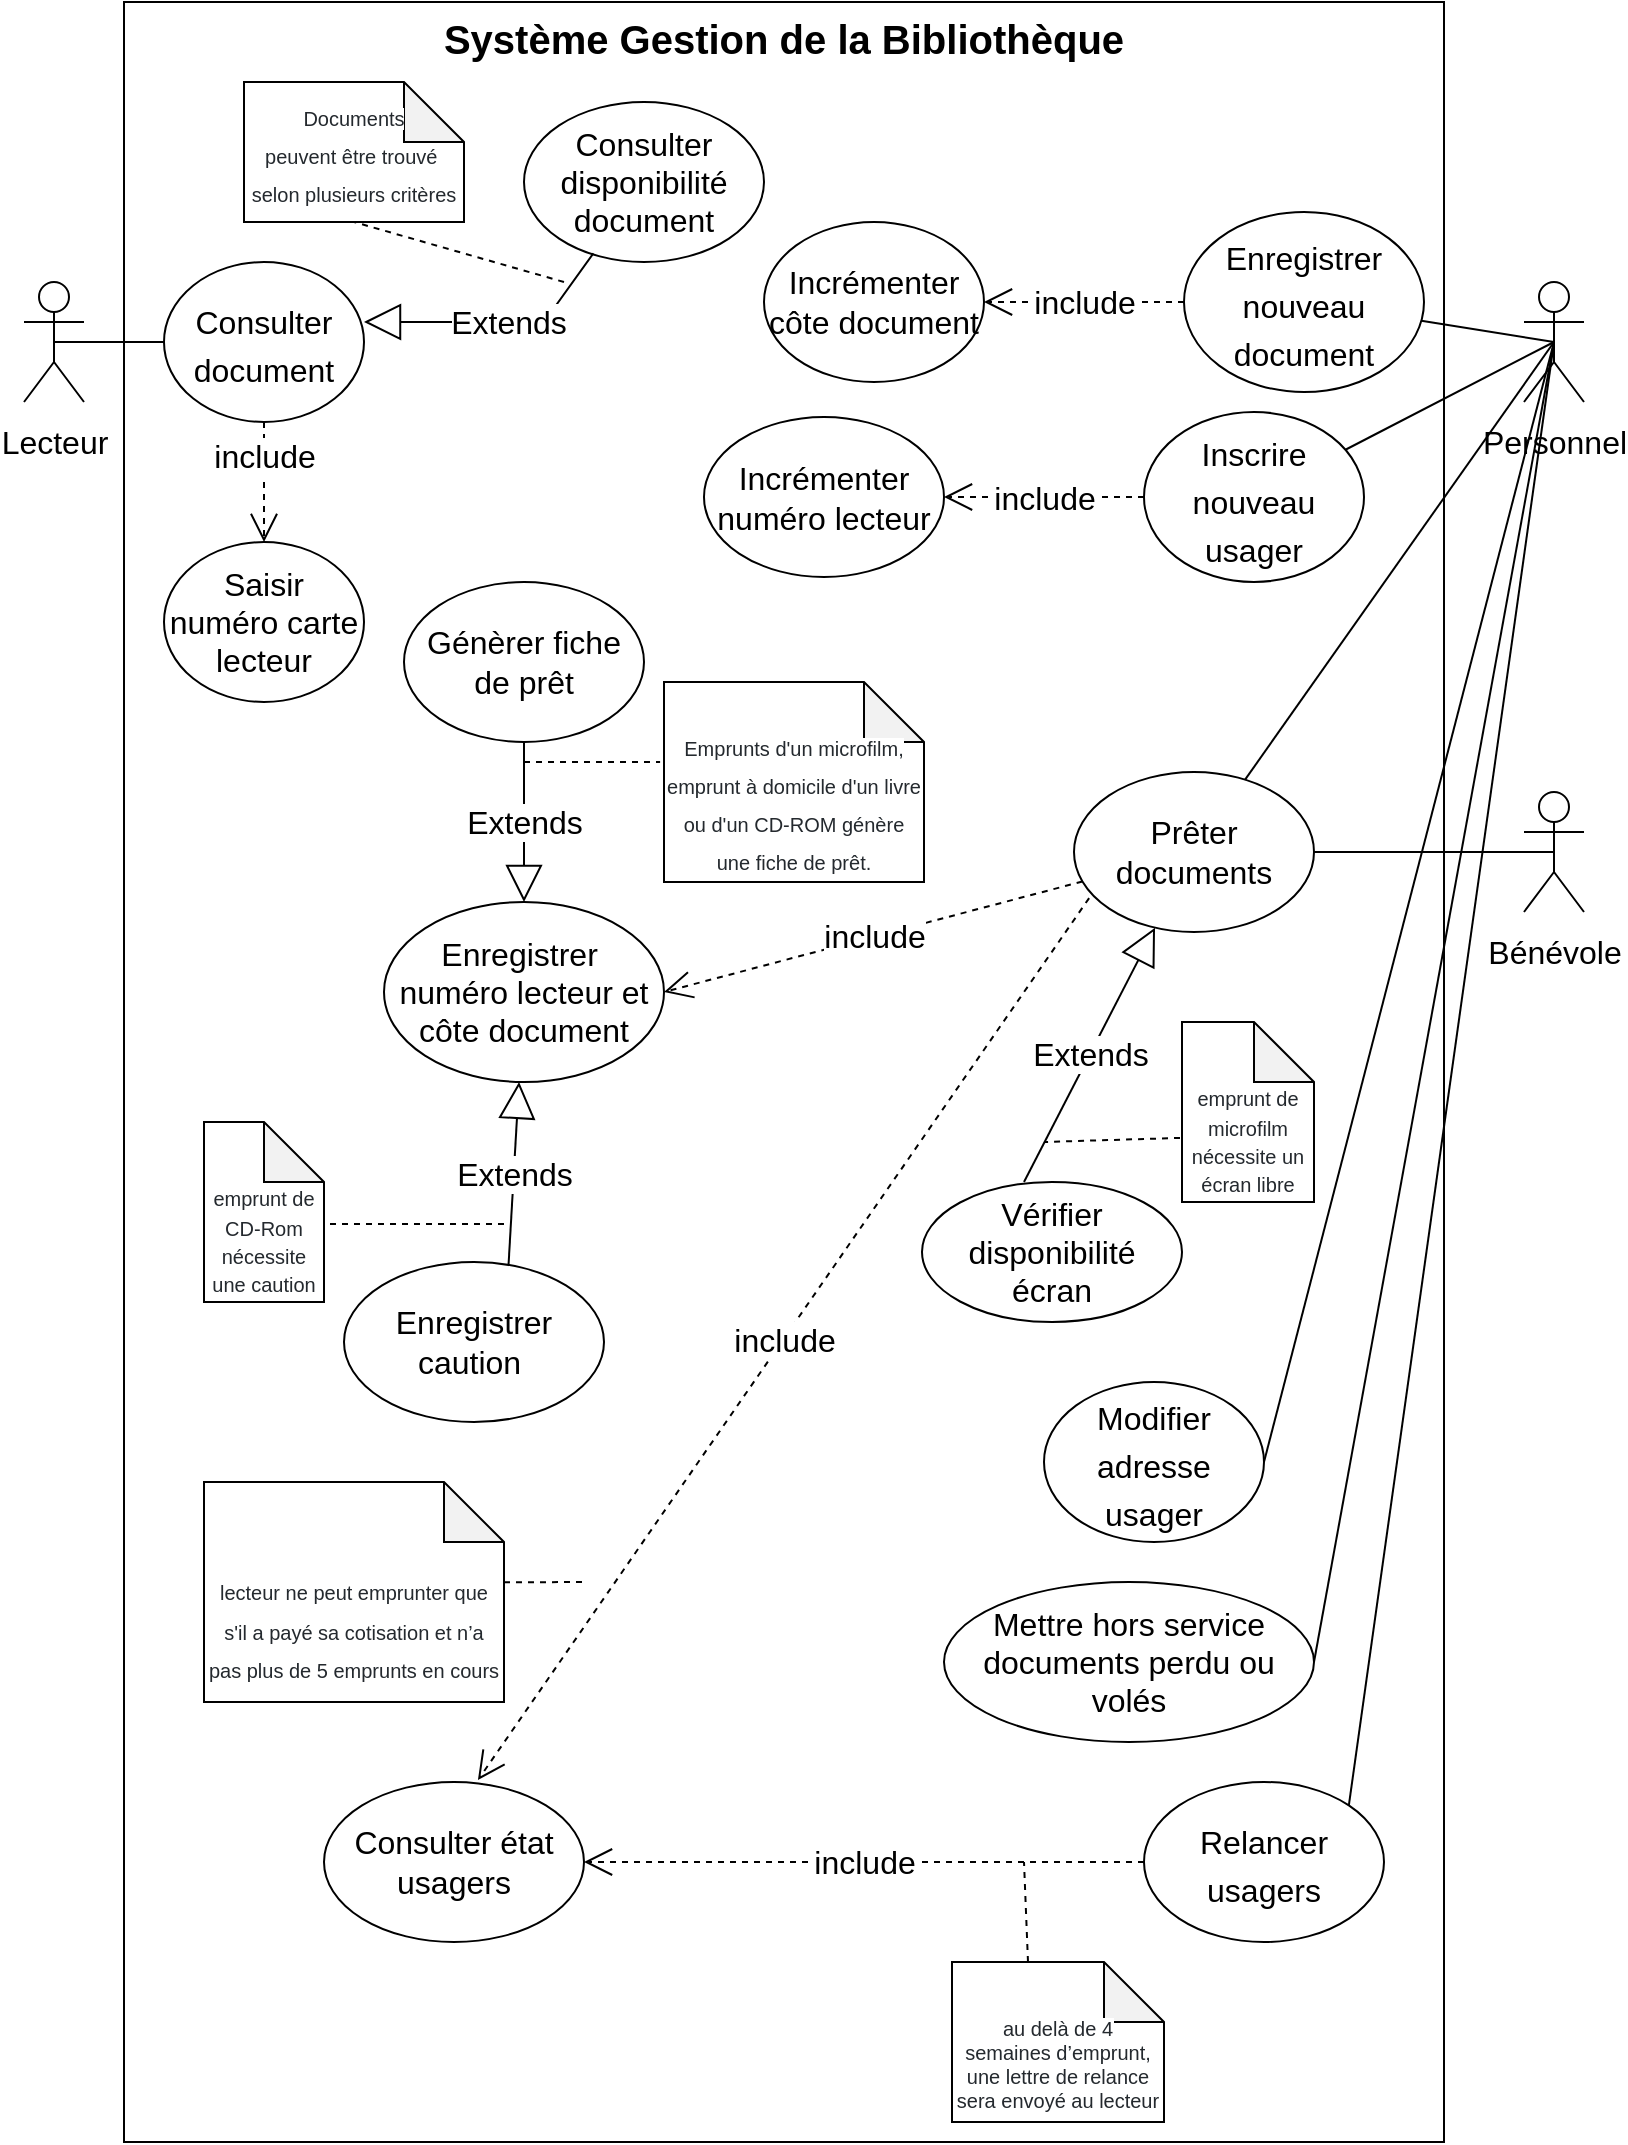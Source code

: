 <mxfile version="15.9.6" type="device"><diagram id="OHpG6m8NHWCoJrdF1ptG" name="Page-1"><mxGraphModel dx="1895" dy="1065" grid="1" gridSize="10" guides="1" tooltips="1" connect="1" arrows="1" fold="1" page="1" pageScale="1" pageWidth="827" pageHeight="1169" math="0" shadow="0"><root><mxCell id="0"/><mxCell id="1" parent="0"/><mxCell id="3H69x3JlhHG_i3iZv9lx-1" value="Système Gestion de la Bibliothèque" style="whiteSpace=wrap;html=1;verticalAlign=top;fontStyle=1;fontSize=20;" parent="1" vertex="1"><mxGeometry x="70" y="20" width="660" height="1070" as="geometry"/></mxCell><mxCell id="3H69x3JlhHG_i3iZv9lx-2" value="&lt;font style=&quot;font-size: 16px&quot;&gt;Lecteur&lt;/font&gt;" style="shape=umlActor;verticalLabelPosition=bottom;verticalAlign=top;html=1;outlineConnect=0;fontSize=20;" parent="1" vertex="1"><mxGeometry x="20" y="160" width="30" height="60" as="geometry"/></mxCell><mxCell id="3H69x3JlhHG_i3iZv9lx-3" value="&lt;span style=&quot;font-size: 16px&quot;&gt;Personnel&lt;/span&gt;" style="shape=umlActor;verticalLabelPosition=bottom;verticalAlign=top;html=1;outlineConnect=0;fontSize=20;" parent="1" vertex="1"><mxGeometry x="770" y="160" width="30" height="60" as="geometry"/></mxCell><mxCell id="3H69x3JlhHG_i3iZv9lx-4" value="&lt;font style=&quot;font-size: 16px&quot;&gt;Bénévole&lt;/font&gt;" style="shape=umlActor;verticalLabelPosition=bottom;verticalAlign=top;html=1;outlineConnect=0;fontSize=20;" parent="1" vertex="1"><mxGeometry x="770" y="415" width="30" height="60" as="geometry"/></mxCell><mxCell id="3H69x3JlhHG_i3iZv9lx-5" value="&lt;font style=&quot;font-size: 16px&quot;&gt;Consulter document&lt;/font&gt;" style="ellipse;whiteSpace=wrap;html=1;fontSize=20;" parent="1" vertex="1"><mxGeometry x="90" y="150" width="100" height="80" as="geometry"/></mxCell><mxCell id="3H69x3JlhHG_i3iZv9lx-7" value="&lt;font style=&quot;font-size: 16px&quot;&gt;Enregistrer nouveau document&lt;/font&gt;" style="ellipse;whiteSpace=wrap;html=1;fontSize=20;" parent="1" vertex="1"><mxGeometry x="600" y="125" width="120" height="90" as="geometry"/></mxCell><mxCell id="3H69x3JlhHG_i3iZv9lx-8" value="&lt;font style=&quot;font-size: 16px&quot;&gt;Inscrire &lt;br&gt;nouveau usager&lt;/font&gt;" style="ellipse;whiteSpace=wrap;html=1;fontSize=20;" parent="1" vertex="1"><mxGeometry x="580" y="225" width="110" height="85" as="geometry"/></mxCell><mxCell id="3H69x3JlhHG_i3iZv9lx-9" value="&lt;font style=&quot;font-size: 16px&quot;&gt;Modifier adresse usager&lt;/font&gt;" style="ellipse;whiteSpace=wrap;html=1;fontSize=20;" parent="1" vertex="1"><mxGeometry x="530" y="710" width="110" height="80" as="geometry"/></mxCell><mxCell id="3H69x3JlhHG_i3iZv9lx-10" value="&lt;font style=&quot;font-size: 16px&quot;&gt;Relancer usagers&lt;/font&gt;" style="ellipse;whiteSpace=wrap;html=1;fontSize=20;" parent="1" vertex="1"><mxGeometry x="580" y="910" width="120" height="80" as="geometry"/></mxCell><mxCell id="3H69x3JlhHG_i3iZv9lx-20" value="" style="endArrow=none;html=1;rounded=0;fontSize=20;entryX=0.5;entryY=0.5;entryDx=0;entryDy=0;entryPerimeter=0;" parent="1" source="3H69x3JlhHG_i3iZv9lx-7" target="3H69x3JlhHG_i3iZv9lx-3" edge="1"><mxGeometry width="50" height="50" relative="1" as="geometry"><mxPoint x="390" y="400" as="sourcePoint"/><mxPoint x="440" y="350" as="targetPoint"/></mxGeometry></mxCell><mxCell id="3H69x3JlhHG_i3iZv9lx-21" value="" style="endArrow=none;html=1;rounded=0;fontSize=20;exitX=0.5;exitY=0.5;exitDx=0;exitDy=0;exitPerimeter=0;" parent="1" source="3H69x3JlhHG_i3iZv9lx-3" target="3H69x3JlhHG_i3iZv9lx-8" edge="1"><mxGeometry width="50" height="50" relative="1" as="geometry"><mxPoint x="390" y="400" as="sourcePoint"/><mxPoint x="440" y="350" as="targetPoint"/></mxGeometry></mxCell><mxCell id="NGhZcJiRvI4xOklrxy-l-1" value="" style="endArrow=none;html=1;rounded=0;exitX=1;exitY=0.5;exitDx=0;exitDy=0;entryX=0.5;entryY=0.5;entryDx=0;entryDy=0;entryPerimeter=0;" parent="1" source="3H69x3JlhHG_i3iZv9lx-9" target="3H69x3JlhHG_i3iZv9lx-3" edge="1"><mxGeometry width="50" height="50" relative="1" as="geometry"><mxPoint x="390" y="440" as="sourcePoint"/><mxPoint x="695" y="190" as="targetPoint"/></mxGeometry></mxCell><mxCell id="NGhZcJiRvI4xOklrxy-l-3" value="&lt;div&gt;&lt;font style=&quot;font-size: 16px&quot;&gt;Prêter documents&lt;/font&gt;&lt;/div&gt;" style="ellipse;whiteSpace=wrap;html=1;" parent="1" vertex="1"><mxGeometry x="545" y="405" width="120" height="80" as="geometry"/></mxCell><mxCell id="NGhZcJiRvI4xOklrxy-l-4" value="" style="endArrow=none;html=1;rounded=0;fontSize=20;entryX=0.5;entryY=0.5;entryDx=0;entryDy=0;entryPerimeter=0;" parent="1" source="NGhZcJiRvI4xOklrxy-l-3" target="3H69x3JlhHG_i3iZv9lx-4" edge="1"><mxGeometry width="50" height="50" relative="1" as="geometry"><mxPoint x="390" y="560" as="sourcePoint"/><mxPoint x="440" y="510" as="targetPoint"/></mxGeometry></mxCell><mxCell id="NGhZcJiRvI4xOklrxy-l-9" value="Mettre hors service documents perdu ou volés" style="ellipse;whiteSpace=wrap;html=1;fontSize=16;" parent="1" vertex="1"><mxGeometry x="480" y="810" width="185" height="80" as="geometry"/></mxCell><mxCell id="NGhZcJiRvI4xOklrxy-l-10" value="" style="endArrow=none;html=1;rounded=0;fontSize=16;exitX=1;exitY=0.5;exitDx=0;exitDy=0;entryX=0.5;entryY=0.5;entryDx=0;entryDy=0;entryPerimeter=0;" parent="1" source="NGhZcJiRvI4xOklrxy-l-9" target="3H69x3JlhHG_i3iZv9lx-3" edge="1"><mxGeometry width="50" height="50" relative="1" as="geometry"><mxPoint x="390" y="610" as="sourcePoint"/><mxPoint x="440" y="560" as="targetPoint"/></mxGeometry></mxCell><mxCell id="NGhZcJiRvI4xOklrxy-l-11" value="Consulter état usagers" style="ellipse;whiteSpace=wrap;html=1;fontSize=16;" parent="1" vertex="1"><mxGeometry x="170" y="910" width="130" height="80" as="geometry"/></mxCell><mxCell id="NGhZcJiRvI4xOklrxy-l-13" value="" style="endArrow=none;html=1;rounded=0;fontSize=16;entryX=0.5;entryY=0.5;entryDx=0;entryDy=0;entryPerimeter=0;" parent="1" source="NGhZcJiRvI4xOklrxy-l-3" target="3H69x3JlhHG_i3iZv9lx-3" edge="1"><mxGeometry width="50" height="50" relative="1" as="geometry"><mxPoint x="390" y="490" as="sourcePoint"/><mxPoint x="440" y="440" as="targetPoint"/></mxGeometry></mxCell><mxCell id="NGhZcJiRvI4xOklrxy-l-14" value="" style="endArrow=none;html=1;rounded=0;fontSize=16;exitX=1;exitY=0;exitDx=0;exitDy=0;entryX=0.5;entryY=0.5;entryDx=0;entryDy=0;entryPerimeter=0;" parent="1" source="3H69x3JlhHG_i3iZv9lx-10" target="3H69x3JlhHG_i3iZv9lx-3" edge="1"><mxGeometry width="50" height="50" relative="1" as="geometry"><mxPoint x="390" y="650" as="sourcePoint"/><mxPoint x="440" y="600" as="targetPoint"/></mxGeometry></mxCell><mxCell id="NGhZcJiRvI4xOklrxy-l-18" value="" style="endArrow=none;html=1;rounded=0;fontSize=16;exitX=0.5;exitY=0.5;exitDx=0;exitDy=0;exitPerimeter=0;" parent="1" source="3H69x3JlhHG_i3iZv9lx-2" target="3H69x3JlhHG_i3iZv9lx-5" edge="1"><mxGeometry width="50" height="50" relative="1" as="geometry"><mxPoint x="390" y="530" as="sourcePoint"/><mxPoint x="185" y="200" as="targetPoint"/></mxGeometry></mxCell><mxCell id="NGhZcJiRvI4xOklrxy-l-19" value="include" style="endArrow=open;endSize=12;dashed=1;html=1;rounded=0;fontSize=16;exitX=0;exitY=0.5;exitDx=0;exitDy=0;" parent="1" source="3H69x3JlhHG_i3iZv9lx-10" target="NGhZcJiRvI4xOklrxy-l-11" edge="1"><mxGeometry width="160" relative="1" as="geometry"><mxPoint x="330" y="660" as="sourcePoint"/><mxPoint x="490" y="660" as="targetPoint"/></mxGeometry></mxCell><mxCell id="NGhZcJiRvI4xOklrxy-l-21" value="include" style="endArrow=open;endSize=12;dashed=1;html=1;rounded=0;fontSize=16;entryX=1;entryY=0.5;entryDx=0;entryDy=0;" parent="1" source="NGhZcJiRvI4xOklrxy-l-3" target="Zi7x6dvABiTGBooc9wCr-1" edge="1"><mxGeometry width="160" relative="1" as="geometry"><mxPoint x="330" y="480" as="sourcePoint"/><mxPoint x="310" y="515" as="targetPoint"/></mxGeometry></mxCell><mxCell id="Zi7x6dvABiTGBooc9wCr-1" value="Enregistrer&amp;nbsp; numéro lecteur et côte document" style="ellipse;whiteSpace=wrap;html=1;fontSize=16;" parent="1" vertex="1"><mxGeometry x="200" y="470" width="140" height="90" as="geometry"/></mxCell><mxCell id="Zi7x6dvABiTGBooc9wCr-4" value="Enregistrer caution&amp;nbsp;" style="ellipse;whiteSpace=wrap;html=1;fontSize=16;" parent="1" vertex="1"><mxGeometry x="180" y="650" width="130" height="80" as="geometry"/></mxCell><mxCell id="Zi7x6dvABiTGBooc9wCr-5" value="Vérifier disponibilité &lt;br&gt;écran" style="ellipse;whiteSpace=wrap;html=1;fontSize=16;" parent="1" vertex="1"><mxGeometry x="469" y="610" width="130" height="70" as="geometry"/></mxCell><mxCell id="Zi7x6dvABiTGBooc9wCr-6" value="Extends" style="endArrow=block;endSize=16;endFill=0;html=1;rounded=0;fontSize=16;" parent="1" target="NGhZcJiRvI4xOklrxy-l-3" edge="1"><mxGeometry width="160" relative="1" as="geometry"><mxPoint x="520" y="610" as="sourcePoint"/><mxPoint x="490" y="560" as="targetPoint"/></mxGeometry></mxCell><mxCell id="Zi7x6dvABiTGBooc9wCr-7" value="Extends" style="endArrow=block;endSize=16;endFill=0;html=1;rounded=0;fontSize=16;exitX=0.633;exitY=0.013;exitDx=0;exitDy=0;exitPerimeter=0;" parent="1" source="Zi7x6dvABiTGBooc9wCr-4" target="Zi7x6dvABiTGBooc9wCr-1" edge="1"><mxGeometry width="160" relative="1" as="geometry"><mxPoint x="330" y="700" as="sourcePoint"/><mxPoint x="223.75" y="545" as="targetPoint"/></mxGeometry></mxCell><mxCell id="xHaf1AJgSzIiyrLwRIEP-1" value="&lt;font style=&quot;font-size: 10px&quot;&gt;&amp;nbsp;&lt;br&gt;&lt;span style=&quot;color: rgb(36 , 41 , 46) ; font-family: , &amp;#34;blinkmacsystemfont&amp;#34; , &amp;#34;segoe ui&amp;#34; , &amp;#34;helvetica&amp;#34; , &amp;#34;arial&amp;#34; , sans-serif , &amp;#34;apple color emoji&amp;#34; , &amp;#34;segoe ui emoji&amp;#34; ; text-align: left ; background-color: rgb(255 , 255 , 255)&quot;&gt;&lt;font style=&quot;font-size: 10px&quot;&gt;&lt;br&gt;emprunt de CD-Rom nécessite une caution&lt;/font&gt;&lt;/span&gt;&lt;/font&gt;" style="shape=note;whiteSpace=wrap;html=1;backgroundOutline=1;darkOpacity=0.05;" parent="1" vertex="1"><mxGeometry x="110" y="580" width="60" height="90" as="geometry"/></mxCell><mxCell id="xHaf1AJgSzIiyrLwRIEP-2" value="" style="endArrow=none;dashed=1;html=1;rounded=0;fontSize=12;entryX=1.017;entryY=0.567;entryDx=0;entryDy=0;entryPerimeter=0;" parent="1" target="xHaf1AJgSzIiyrLwRIEP-1" edge="1"><mxGeometry width="50" height="50" relative="1" as="geometry"><mxPoint x="260" y="631" as="sourcePoint"/><mxPoint x="220" y="575" as="targetPoint"/></mxGeometry></mxCell><mxCell id="xHaf1AJgSzIiyrLwRIEP-3" value="&lt;span style=&quot;color: rgb(36 , 41 , 46) ; font-family: , &amp;#34;blinkmacsystemfont&amp;#34; , &amp;#34;segoe ui&amp;#34; , &amp;#34;helvetica&amp;#34; , &amp;#34;arial&amp;#34; , sans-serif , &amp;#34;apple color emoji&amp;#34; , &amp;#34;segoe ui emoji&amp;#34; ; text-align: left ; background-color: rgb(255 , 255 , 255)&quot;&gt;&lt;font style=&quot;font-size: 10px&quot;&gt;&lt;br&gt;&lt;br&gt;emprunt de microfilm nécessite un écran libre&lt;/font&gt;&lt;/span&gt;" style="shape=note;whiteSpace=wrap;html=1;backgroundOutline=1;darkOpacity=0.05;fontSize=12;" parent="1" vertex="1"><mxGeometry x="599" y="530" width="66" height="90" as="geometry"/></mxCell><mxCell id="xHaf1AJgSzIiyrLwRIEP-4" value="" style="endArrow=none;dashed=1;html=1;rounded=0;fontSize=10;exitX=-0.015;exitY=0.644;exitDx=0;exitDy=0;exitPerimeter=0;" parent="1" source="xHaf1AJgSzIiyrLwRIEP-3" edge="1"><mxGeometry width="50" height="50" relative="1" as="geometry"><mxPoint x="390" y="460" as="sourcePoint"/><mxPoint x="530" y="590" as="targetPoint"/></mxGeometry></mxCell><mxCell id="xHaf1AJgSzIiyrLwRIEP-6" value="&lt;font style=&quot;font-size: 16px&quot;&gt;Incrémenter côte document&lt;/font&gt;" style="ellipse;whiteSpace=wrap;html=1;fontSize=10;" parent="1" vertex="1"><mxGeometry x="390" y="130" width="110" height="80" as="geometry"/></mxCell><mxCell id="xHaf1AJgSzIiyrLwRIEP-7" value="include" style="endArrow=open;endSize=12;dashed=1;html=1;rounded=0;fontSize=16;entryX=1;entryY=0.5;entryDx=0;entryDy=0;" parent="1" source="3H69x3JlhHG_i3iZv9lx-7" target="xHaf1AJgSzIiyrLwRIEP-6" edge="1"><mxGeometry width="160" relative="1" as="geometry"><mxPoint x="330" y="420" as="sourcePoint"/><mxPoint x="490" y="420" as="targetPoint"/></mxGeometry></mxCell><mxCell id="xHaf1AJgSzIiyrLwRIEP-8" value="&lt;font style=&quot;font-size: 16px&quot;&gt;Incrémenter numéro lecteur&lt;/font&gt;" style="ellipse;whiteSpace=wrap;html=1;fontSize=10;" parent="1" vertex="1"><mxGeometry x="360" y="227.5" width="120" height="80" as="geometry"/></mxCell><mxCell id="xHaf1AJgSzIiyrLwRIEP-10" value="include" style="endArrow=open;endSize=12;dashed=1;html=1;rounded=0;fontSize=16;exitX=0;exitY=0.5;exitDx=0;exitDy=0;entryX=1;entryY=0.5;entryDx=0;entryDy=0;" parent="1" source="3H69x3JlhHG_i3iZv9lx-8" target="xHaf1AJgSzIiyrLwRIEP-8" edge="1"><mxGeometry width="160" relative="1" as="geometry"><mxPoint x="330" y="420" as="sourcePoint"/><mxPoint x="490" y="420" as="targetPoint"/></mxGeometry></mxCell><mxCell id="xHaf1AJgSzIiyrLwRIEP-13" value="include" style="endArrow=open;endSize=12;dashed=1;html=1;rounded=0;fontSize=16;entryX=0.592;entryY=-0.012;entryDx=0;entryDy=0;exitX=0.063;exitY=0.788;exitDx=0;exitDy=0;entryPerimeter=0;exitPerimeter=0;" parent="1" source="NGhZcJiRvI4xOklrxy-l-3" target="NGhZcJiRvI4xOklrxy-l-11" edge="1"><mxGeometry width="160" relative="1" as="geometry"><mxPoint x="330" y="570" as="sourcePoint"/><mxPoint x="490" y="570" as="targetPoint"/></mxGeometry></mxCell><mxCell id="xHaf1AJgSzIiyrLwRIEP-14" value="&lt;p&gt;&lt;span style=&quot;background-color: rgb(255 , 255 , 255) ; color: rgb(36 , 41 , 46) ; font-size: 10px ; text-align: left&quot;&gt;&lt;br&gt;&lt;/span&gt;&lt;/p&gt;&lt;p&gt;&lt;span style=&quot;background-color: rgb(255 , 255 , 255) ; color: rgb(36 , 41 , 46) ; font-size: 10px ; text-align: left&quot;&gt;lecteur ne peut emprunter que s'il a payé sa cotisation et n’a pas plus de 5 emprunts en cours&lt;/span&gt;&lt;br&gt;&lt;/p&gt;" style="shape=note;whiteSpace=wrap;html=1;backgroundOutline=1;darkOpacity=0.05;fontSize=16;" parent="1" vertex="1"><mxGeometry x="110" y="760" width="150" height="110" as="geometry"/></mxCell><mxCell id="xHaf1AJgSzIiyrLwRIEP-15" value="" style="endArrow=none;dashed=1;html=1;rounded=0;fontFamily=Helvetica;fontSize=10;exitX=1;exitY=0.456;exitDx=0;exitDy=0;exitPerimeter=0;" parent="1" source="xHaf1AJgSzIiyrLwRIEP-14" edge="1"><mxGeometry width="50" height="50" relative="1" as="geometry"><mxPoint x="390" y="680" as="sourcePoint"/><mxPoint x="300" y="810" as="targetPoint"/></mxGeometry></mxCell><mxCell id="xHaf1AJgSzIiyrLwRIEP-16" value="&lt;p&gt;&lt;/p&gt;&lt;p&gt;&lt;span style=&quot;background-color: rgb(255 , 255 , 255) ; color: rgb(36 , 41 , 46)&quot;&gt;&lt;br&gt;&lt;/span&gt;&lt;/p&gt;&lt;p&gt;&lt;span style=&quot;background-color: rgb(255 , 255 , 255) ; color: rgb(36 , 41 , 46)&quot;&gt;au delà de 4 semaines&amp;nbsp;&lt;/span&gt;&lt;span style=&quot;background-color: rgb(255 , 255 , 255) ; color: rgb(36 , 41 , 46)&quot;&gt;d’emprunt, une lettre de relance sera envoyé au lecteur&lt;/span&gt;&lt;/p&gt;&lt;p&gt;&lt;/p&gt;" style="shape=note;whiteSpace=wrap;html=1;backgroundOutline=1;darkOpacity=0.05;fontFamily=Helvetica;fontSize=10;" parent="1" vertex="1"><mxGeometry x="484" y="1000" width="106" height="80" as="geometry"/></mxCell><mxCell id="xHaf1AJgSzIiyrLwRIEP-17" value="" style="endArrow=none;dashed=1;html=1;rounded=0;fontFamily=Helvetica;fontSize=10;exitX=0;exitY=0;exitDx=38;exitDy=0;exitPerimeter=0;" parent="1" source="xHaf1AJgSzIiyrLwRIEP-16" edge="1"><mxGeometry width="50" height="50" relative="1" as="geometry"><mxPoint x="390" y="1010" as="sourcePoint"/><mxPoint x="520" y="950" as="targetPoint"/></mxGeometry></mxCell><mxCell id="xHaf1AJgSzIiyrLwRIEP-18" value="&lt;font style=&quot;font-size: 16px&quot;&gt;Saisir numéro carte lecteur&lt;/font&gt;" style="ellipse;whiteSpace=wrap;html=1;fontFamily=Helvetica;fontSize=10;" parent="1" vertex="1"><mxGeometry x="90" y="290" width="100" height="80" as="geometry"/></mxCell><mxCell id="xHaf1AJgSzIiyrLwRIEP-19" value="include" style="endArrow=open;endSize=12;dashed=1;html=1;rounded=0;fontFamily=Helvetica;fontSize=16;exitX=0.5;exitY=1;exitDx=0;exitDy=0;" parent="1" source="3H69x3JlhHG_i3iZv9lx-5" target="xHaf1AJgSzIiyrLwRIEP-18" edge="1"><mxGeometry x="-0.429" width="160" relative="1" as="geometry"><mxPoint x="140" y="250" as="sourcePoint"/><mxPoint x="490" y="450" as="targetPoint"/><mxPoint as="offset"/></mxGeometry></mxCell><mxCell id="xHaf1AJgSzIiyrLwRIEP-20" value="Consulter disponibilité document" style="ellipse;whiteSpace=wrap;html=1;fontFamily=Helvetica;fontSize=16;" parent="1" vertex="1"><mxGeometry x="270" y="70" width="120" height="80" as="geometry"/></mxCell><mxCell id="xHaf1AJgSzIiyrLwRIEP-21" value="Extends" style="endArrow=block;endSize=16;endFill=0;html=1;rounded=0;fontFamily=Helvetica;fontSize=16;entryX=1;entryY=0.375;entryDx=0;entryDy=0;entryPerimeter=0;exitX=0.289;exitY=0.946;exitDx=0;exitDy=0;exitPerimeter=0;" parent="1" source="xHaf1AJgSzIiyrLwRIEP-20" target="3H69x3JlhHG_i3iZv9lx-5" edge="1"><mxGeometry x="-0.087" width="160" relative="1" as="geometry"><mxPoint x="330" y="380" as="sourcePoint"/><mxPoint x="490" y="380" as="targetPoint"/><Array as="points"><mxPoint x="280" y="180"/></Array><mxPoint as="offset"/></mxGeometry></mxCell><mxCell id="xHaf1AJgSzIiyrLwRIEP-22" value="&lt;font style=&quot;font-size: 10px&quot;&gt;&lt;span style=&quot;font-size: 10px ; color: rgb(36 , 41 , 46) ; background-color: rgb(255 , 255 , 255)&quot;&gt;Documents peuvent&amp;nbsp;&lt;/span&gt;&lt;span style=&quot;font-size: 10px ; color: rgb(36 , 41 , 46) ; background-color: rgb(255 , 255 , 255)&quot;&gt;être trouvé&amp;nbsp;&lt;/span&gt;&lt;span style=&quot;color: rgb(36 , 41 , 46) ; background-color: rgb(255 , 255 , 255)&quot;&gt;&lt;br&gt;&lt;span style=&quot;font-size: 10px&quot;&gt;&amp;nbsp;selon plusieurs&lt;/span&gt;&lt;font style=&quot;font-size: 10px&quot;&gt;&amp;nbsp;&lt;/font&gt;&lt;/span&gt;&lt;/font&gt;&lt;span style=&quot;color: rgb(36 , 41 , 46) ; background-color: rgb(255 , 255 , 255) ; font-size: 10px&quot;&gt;&lt;font style=&quot;font-size: 10px&quot;&gt;critères&amp;nbsp;&lt;/font&gt;&lt;/span&gt;" style="shape=note;whiteSpace=wrap;html=1;backgroundOutline=1;darkOpacity=0.05;fontFamily=Helvetica;fontSize=16;align=center;" parent="1" vertex="1"><mxGeometry x="130" y="60" width="110" height="70" as="geometry"/></mxCell><mxCell id="xHaf1AJgSzIiyrLwRIEP-23" value="" style="endArrow=none;dashed=1;html=1;rounded=0;fontFamily=Helvetica;fontSize=10;entryX=0.5;entryY=1;entryDx=0;entryDy=0;entryPerimeter=0;" parent="1" target="xHaf1AJgSzIiyrLwRIEP-22" edge="1"><mxGeometry width="50" height="50" relative="1" as="geometry"><mxPoint x="290" y="160" as="sourcePoint"/><mxPoint x="440" y="160" as="targetPoint"/></mxGeometry></mxCell><mxCell id="eLB1wdBovZZNuX6qOe2b-1" value="&lt;font style=&quot;font-size: 16px&quot;&gt;Génèrer fiche de prêt&lt;/font&gt;" style="ellipse;whiteSpace=wrap;html=1;" parent="1" vertex="1"><mxGeometry x="210" y="310" width="120" height="80" as="geometry"/></mxCell><mxCell id="XxNMwV-uBVcCY9_i5pS3-1" value="Extends" style="endArrow=block;endSize=16;endFill=0;html=1;rounded=0;fontSize=16;exitX=0.5;exitY=1;exitDx=0;exitDy=0;" parent="1" source="eLB1wdBovZZNuX6qOe2b-1" target="Zi7x6dvABiTGBooc9wCr-1" edge="1"><mxGeometry width="160" relative="1" as="geometry"><mxPoint x="330" y="410" as="sourcePoint"/><mxPoint x="490" y="410" as="targetPoint"/></mxGeometry></mxCell><mxCell id="XxNMwV-uBVcCY9_i5pS3-2" value="&lt;span style=&quot;color: rgb(36 , 41 , 46) ; text-align: left ; background-color: rgb(255 , 255 , 255) ; font-size: 10px&quot;&gt;&lt;font style=&quot;font-size: 10px&quot;&gt;&lt;br&gt;Emprunts d'un microfilm, emprunt à domicile d'un livre o&lt;/font&gt;&lt;font style=&quot;font-size: 10px&quot;&gt;u d'un CD-ROM&amp;nbsp;&lt;/font&gt;&lt;/span&gt;&lt;font style=&quot;font-size: 10px&quot;&gt;&lt;span style=&quot;color: rgb(36 , 41 , 46) ; font-family: , &amp;#34;blinkmacsystemfont&amp;#34; , &amp;#34;segoe ui&amp;#34; , &amp;#34;helvetica&amp;#34; , &amp;#34;arial&amp;#34; , sans-serif , &amp;#34;apple color emoji&amp;#34; , &amp;#34;segoe ui emoji&amp;#34; ; text-align: left ; background-color: rgb(255 , 255 , 255)&quot;&gt;génère une fiche de prêt&lt;/span&gt;&lt;span style=&quot;color: rgb(36 , 41 , 46) ; text-align: left ; background-color: rgb(255 , 255 , 255)&quot;&gt;&lt;font style=&quot;font-size: 10px&quot;&gt;.&lt;/font&gt;&lt;/span&gt;&lt;/font&gt;" style="shape=note;whiteSpace=wrap;html=1;backgroundOutline=1;darkOpacity=0.05;fontSize=16;" parent="1" vertex="1"><mxGeometry x="340" y="360" width="130" height="100" as="geometry"/></mxCell><mxCell id="XxNMwV-uBVcCY9_i5pS3-5" value="" style="endArrow=none;dashed=1;html=1;rounded=0;fontSize=10;entryX=-0.015;entryY=0.4;entryDx=0;entryDy=0;entryPerimeter=0;" parent="1" target="XxNMwV-uBVcCY9_i5pS3-2" edge="1"><mxGeometry width="50" height="50" relative="1" as="geometry"><mxPoint x="270" y="400" as="sourcePoint"/><mxPoint x="330" y="400" as="targetPoint"/></mxGeometry></mxCell></root></mxGraphModel></diagram></mxfile>